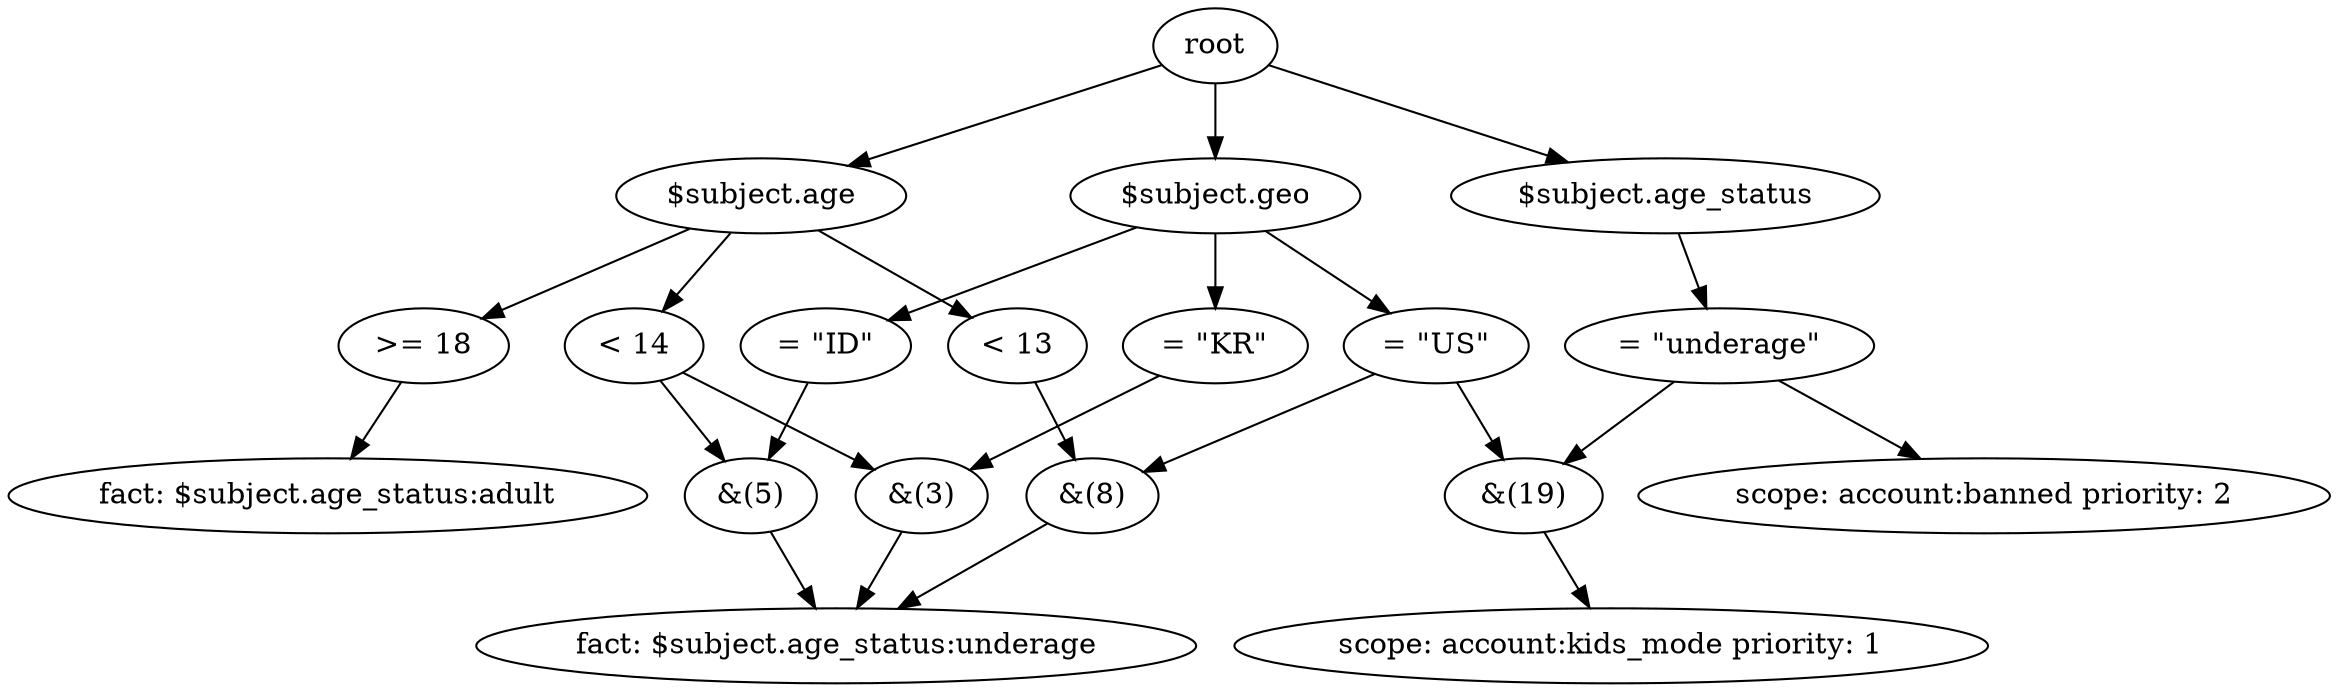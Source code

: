 strict digraph "Rete Network" {
// Node definitions.
root;
"$subject.age";
"< 14";
"&(3)";
"fact: $subject.age_status:underage";
"&(5)";
"fact: $subject.age_status:underage";
"< 13";
"&(8)";
"fact: $subject.age_status:underage";
">= 18";
"fact: $subject.age_status:adult";
"$subject.geo";
"= \"KR\"";
"fact: $subject.age_status:underage";
"= \"ID\"";
"fact: $subject.age_status:underage";
"= \"US\"";
"fact: $subject.age_status:underage";
"&(19)";
"scope: account:kids_mode priority: 1";
"$subject.age_status";
"= \"underage\"";
"scope: account:kids_mode priority: 1";
"scope: account:banned priority: 2";

// Edge definitions.
root -> "$subject.age";
root -> "$subject.geo";
root -> "$subject.age_status";
"$subject.age" -> "< 14";
"$subject.age" -> "< 13";
"$subject.age" -> ">= 18";
"< 14" -> "&(3)";
"< 14" -> "&(5)";
"&(3)" -> "fact: $subject.age_status:underage";
"&(3)" -> "fact: $subject.age_status:underage";
"&(5)" -> "fact: $subject.age_status:underage";
"&(5)" -> "fact: $subject.age_status:underage";
"< 13" -> "&(8)";
"&(8)" -> "fact: $subject.age_status:underage";
"&(8)" -> "fact: $subject.age_status:underage";
">= 18" -> "fact: $subject.age_status:adult";
"$subject.geo" -> "= \"KR\"";
"$subject.geo" -> "= \"ID\"";
"$subject.geo" -> "= \"US\"";
"= \"KR\"" -> "&(3)";
"= \"ID\"" -> "&(5)";
"= \"US\"" -> "&(8)";
"= \"US\"" -> "&(19)";
"&(19)" -> "scope: account:kids_mode priority: 1";
"&(19)" -> "scope: account:kids_mode priority: 1";
"$subject.age_status" -> "= \"underage\"";
"= \"underage\"" -> "&(19)";
"= \"underage\"" -> "scope: account:banned priority: 2";
}